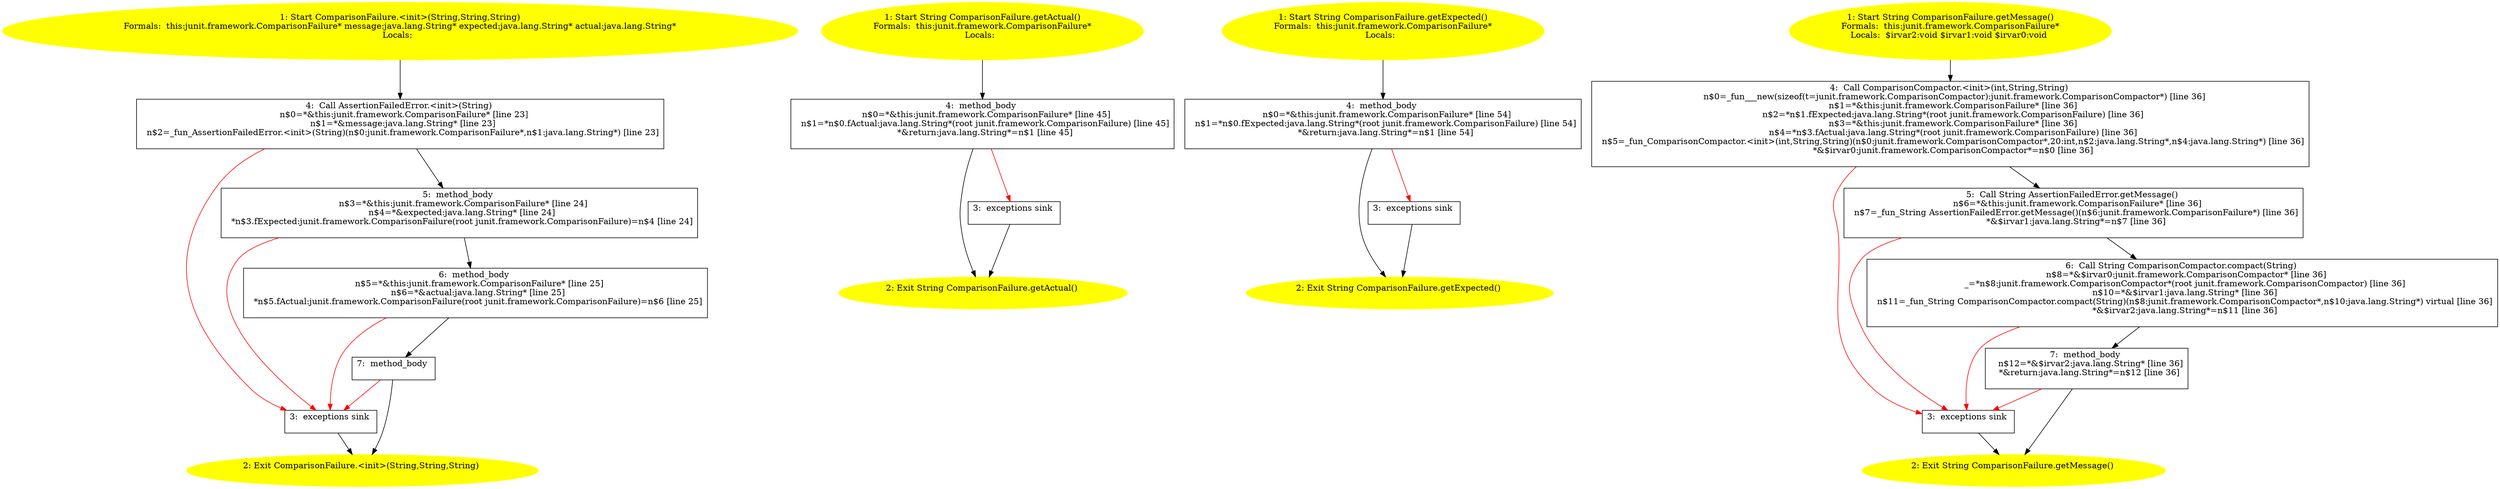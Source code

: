/* @generated */
digraph cfg {
"junit.framework.ComparisonFailure.<init>(java.lang.String,java.lang.String,java.lang.String).d1cfa87d0fedd2f5cf2ef83e70ba8825_1" [label="1: Start ComparisonFailure.<init>(String,String,String)\nFormals:  this:junit.framework.ComparisonFailure* message:java.lang.String* expected:java.lang.String* actual:java.lang.String*\nLocals:  \n  " color=yellow style=filled]
	

	 "junit.framework.ComparisonFailure.<init>(java.lang.String,java.lang.String,java.lang.String).d1cfa87d0fedd2f5cf2ef83e70ba8825_1" -> "junit.framework.ComparisonFailure.<init>(java.lang.String,java.lang.String,java.lang.String).d1cfa87d0fedd2f5cf2ef83e70ba8825_4" ;
"junit.framework.ComparisonFailure.<init>(java.lang.String,java.lang.String,java.lang.String).d1cfa87d0fedd2f5cf2ef83e70ba8825_2" [label="2: Exit ComparisonFailure.<init>(String,String,String) \n  " color=yellow style=filled]
	

"junit.framework.ComparisonFailure.<init>(java.lang.String,java.lang.String,java.lang.String).d1cfa87d0fedd2f5cf2ef83e70ba8825_3" [label="3:  exceptions sink \n  " shape="box"]
	

	 "junit.framework.ComparisonFailure.<init>(java.lang.String,java.lang.String,java.lang.String).d1cfa87d0fedd2f5cf2ef83e70ba8825_3" -> "junit.framework.ComparisonFailure.<init>(java.lang.String,java.lang.String,java.lang.String).d1cfa87d0fedd2f5cf2ef83e70ba8825_2" ;
"junit.framework.ComparisonFailure.<init>(java.lang.String,java.lang.String,java.lang.String).d1cfa87d0fedd2f5cf2ef83e70ba8825_4" [label="4:  Call AssertionFailedError.<init>(String) \n   n$0=*&this:junit.framework.ComparisonFailure* [line 23]\n  n$1=*&message:java.lang.String* [line 23]\n  n$2=_fun_AssertionFailedError.<init>(String)(n$0:junit.framework.ComparisonFailure*,n$1:java.lang.String*) [line 23]\n " shape="box"]
	

	 "junit.framework.ComparisonFailure.<init>(java.lang.String,java.lang.String,java.lang.String).d1cfa87d0fedd2f5cf2ef83e70ba8825_4" -> "junit.framework.ComparisonFailure.<init>(java.lang.String,java.lang.String,java.lang.String).d1cfa87d0fedd2f5cf2ef83e70ba8825_5" ;
	 "junit.framework.ComparisonFailure.<init>(java.lang.String,java.lang.String,java.lang.String).d1cfa87d0fedd2f5cf2ef83e70ba8825_4" -> "junit.framework.ComparisonFailure.<init>(java.lang.String,java.lang.String,java.lang.String).d1cfa87d0fedd2f5cf2ef83e70ba8825_3" [color="red" ];
"junit.framework.ComparisonFailure.<init>(java.lang.String,java.lang.String,java.lang.String).d1cfa87d0fedd2f5cf2ef83e70ba8825_5" [label="5:  method_body \n   n$3=*&this:junit.framework.ComparisonFailure* [line 24]\n  n$4=*&expected:java.lang.String* [line 24]\n  *n$3.fExpected:junit.framework.ComparisonFailure(root junit.framework.ComparisonFailure)=n$4 [line 24]\n " shape="box"]
	

	 "junit.framework.ComparisonFailure.<init>(java.lang.String,java.lang.String,java.lang.String).d1cfa87d0fedd2f5cf2ef83e70ba8825_5" -> "junit.framework.ComparisonFailure.<init>(java.lang.String,java.lang.String,java.lang.String).d1cfa87d0fedd2f5cf2ef83e70ba8825_6" ;
	 "junit.framework.ComparisonFailure.<init>(java.lang.String,java.lang.String,java.lang.String).d1cfa87d0fedd2f5cf2ef83e70ba8825_5" -> "junit.framework.ComparisonFailure.<init>(java.lang.String,java.lang.String,java.lang.String).d1cfa87d0fedd2f5cf2ef83e70ba8825_3" [color="red" ];
"junit.framework.ComparisonFailure.<init>(java.lang.String,java.lang.String,java.lang.String).d1cfa87d0fedd2f5cf2ef83e70ba8825_6" [label="6:  method_body \n   n$5=*&this:junit.framework.ComparisonFailure* [line 25]\n  n$6=*&actual:java.lang.String* [line 25]\n  *n$5.fActual:junit.framework.ComparisonFailure(root junit.framework.ComparisonFailure)=n$6 [line 25]\n " shape="box"]
	

	 "junit.framework.ComparisonFailure.<init>(java.lang.String,java.lang.String,java.lang.String).d1cfa87d0fedd2f5cf2ef83e70ba8825_6" -> "junit.framework.ComparisonFailure.<init>(java.lang.String,java.lang.String,java.lang.String).d1cfa87d0fedd2f5cf2ef83e70ba8825_7" ;
	 "junit.framework.ComparisonFailure.<init>(java.lang.String,java.lang.String,java.lang.String).d1cfa87d0fedd2f5cf2ef83e70ba8825_6" -> "junit.framework.ComparisonFailure.<init>(java.lang.String,java.lang.String,java.lang.String).d1cfa87d0fedd2f5cf2ef83e70ba8825_3" [color="red" ];
"junit.framework.ComparisonFailure.<init>(java.lang.String,java.lang.String,java.lang.String).d1cfa87d0fedd2f5cf2ef83e70ba8825_7" [label="7:  method_body \n  " shape="box"]
	

	 "junit.framework.ComparisonFailure.<init>(java.lang.String,java.lang.String,java.lang.String).d1cfa87d0fedd2f5cf2ef83e70ba8825_7" -> "junit.framework.ComparisonFailure.<init>(java.lang.String,java.lang.String,java.lang.String).d1cfa87d0fedd2f5cf2ef83e70ba8825_2" ;
	 "junit.framework.ComparisonFailure.<init>(java.lang.String,java.lang.String,java.lang.String).d1cfa87d0fedd2f5cf2ef83e70ba8825_7" -> "junit.framework.ComparisonFailure.<init>(java.lang.String,java.lang.String,java.lang.String).d1cfa87d0fedd2f5cf2ef83e70ba8825_3" [color="red" ];
"junit.framework.ComparisonFailure.getActual():java.lang.String.4f8304a8cb02fe474ec6d1ce03bfe460_1" [label="1: Start String ComparisonFailure.getActual()\nFormals:  this:junit.framework.ComparisonFailure*\nLocals:  \n  " color=yellow style=filled]
	

	 "junit.framework.ComparisonFailure.getActual():java.lang.String.4f8304a8cb02fe474ec6d1ce03bfe460_1" -> "junit.framework.ComparisonFailure.getActual():java.lang.String.4f8304a8cb02fe474ec6d1ce03bfe460_4" ;
"junit.framework.ComparisonFailure.getActual():java.lang.String.4f8304a8cb02fe474ec6d1ce03bfe460_2" [label="2: Exit String ComparisonFailure.getActual() \n  " color=yellow style=filled]
	

"junit.framework.ComparisonFailure.getActual():java.lang.String.4f8304a8cb02fe474ec6d1ce03bfe460_3" [label="3:  exceptions sink \n  " shape="box"]
	

	 "junit.framework.ComparisonFailure.getActual():java.lang.String.4f8304a8cb02fe474ec6d1ce03bfe460_3" -> "junit.framework.ComparisonFailure.getActual():java.lang.String.4f8304a8cb02fe474ec6d1ce03bfe460_2" ;
"junit.framework.ComparisonFailure.getActual():java.lang.String.4f8304a8cb02fe474ec6d1ce03bfe460_4" [label="4:  method_body \n   n$0=*&this:junit.framework.ComparisonFailure* [line 45]\n  n$1=*n$0.fActual:java.lang.String*(root junit.framework.ComparisonFailure) [line 45]\n  *&return:java.lang.String*=n$1 [line 45]\n " shape="box"]
	

	 "junit.framework.ComparisonFailure.getActual():java.lang.String.4f8304a8cb02fe474ec6d1ce03bfe460_4" -> "junit.framework.ComparisonFailure.getActual():java.lang.String.4f8304a8cb02fe474ec6d1ce03bfe460_2" ;
	 "junit.framework.ComparisonFailure.getActual():java.lang.String.4f8304a8cb02fe474ec6d1ce03bfe460_4" -> "junit.framework.ComparisonFailure.getActual():java.lang.String.4f8304a8cb02fe474ec6d1ce03bfe460_3" [color="red" ];
"junit.framework.ComparisonFailure.getExpected():java.lang.String.6bca0fd58e67323da99b5a20b71a5731_1" [label="1: Start String ComparisonFailure.getExpected()\nFormals:  this:junit.framework.ComparisonFailure*\nLocals:  \n  " color=yellow style=filled]
	

	 "junit.framework.ComparisonFailure.getExpected():java.lang.String.6bca0fd58e67323da99b5a20b71a5731_1" -> "junit.framework.ComparisonFailure.getExpected():java.lang.String.6bca0fd58e67323da99b5a20b71a5731_4" ;
"junit.framework.ComparisonFailure.getExpected():java.lang.String.6bca0fd58e67323da99b5a20b71a5731_2" [label="2: Exit String ComparisonFailure.getExpected() \n  " color=yellow style=filled]
	

"junit.framework.ComparisonFailure.getExpected():java.lang.String.6bca0fd58e67323da99b5a20b71a5731_3" [label="3:  exceptions sink \n  " shape="box"]
	

	 "junit.framework.ComparisonFailure.getExpected():java.lang.String.6bca0fd58e67323da99b5a20b71a5731_3" -> "junit.framework.ComparisonFailure.getExpected():java.lang.String.6bca0fd58e67323da99b5a20b71a5731_2" ;
"junit.framework.ComparisonFailure.getExpected():java.lang.String.6bca0fd58e67323da99b5a20b71a5731_4" [label="4:  method_body \n   n$0=*&this:junit.framework.ComparisonFailure* [line 54]\n  n$1=*n$0.fExpected:java.lang.String*(root junit.framework.ComparisonFailure) [line 54]\n  *&return:java.lang.String*=n$1 [line 54]\n " shape="box"]
	

	 "junit.framework.ComparisonFailure.getExpected():java.lang.String.6bca0fd58e67323da99b5a20b71a5731_4" -> "junit.framework.ComparisonFailure.getExpected():java.lang.String.6bca0fd58e67323da99b5a20b71a5731_2" ;
	 "junit.framework.ComparisonFailure.getExpected():java.lang.String.6bca0fd58e67323da99b5a20b71a5731_4" -> "junit.framework.ComparisonFailure.getExpected():java.lang.String.6bca0fd58e67323da99b5a20b71a5731_3" [color="red" ];
"junit.framework.ComparisonFailure.getMessage():java.lang.String.45e52cac7a7f07fbc82681784f48e8f9_1" [label="1: Start String ComparisonFailure.getMessage()\nFormals:  this:junit.framework.ComparisonFailure*\nLocals:  $irvar2:void $irvar1:void $irvar0:void \n  " color=yellow style=filled]
	

	 "junit.framework.ComparisonFailure.getMessage():java.lang.String.45e52cac7a7f07fbc82681784f48e8f9_1" -> "junit.framework.ComparisonFailure.getMessage():java.lang.String.45e52cac7a7f07fbc82681784f48e8f9_4" ;
"junit.framework.ComparisonFailure.getMessage():java.lang.String.45e52cac7a7f07fbc82681784f48e8f9_2" [label="2: Exit String ComparisonFailure.getMessage() \n  " color=yellow style=filled]
	

"junit.framework.ComparisonFailure.getMessage():java.lang.String.45e52cac7a7f07fbc82681784f48e8f9_3" [label="3:  exceptions sink \n  " shape="box"]
	

	 "junit.framework.ComparisonFailure.getMessage():java.lang.String.45e52cac7a7f07fbc82681784f48e8f9_3" -> "junit.framework.ComparisonFailure.getMessage():java.lang.String.45e52cac7a7f07fbc82681784f48e8f9_2" ;
"junit.framework.ComparisonFailure.getMessage():java.lang.String.45e52cac7a7f07fbc82681784f48e8f9_4" [label="4:  Call ComparisonCompactor.<init>(int,String,String) \n   n$0=_fun___new(sizeof(t=junit.framework.ComparisonCompactor):junit.framework.ComparisonCompactor*) [line 36]\n  n$1=*&this:junit.framework.ComparisonFailure* [line 36]\n  n$2=*n$1.fExpected:java.lang.String*(root junit.framework.ComparisonFailure) [line 36]\n  n$3=*&this:junit.framework.ComparisonFailure* [line 36]\n  n$4=*n$3.fActual:java.lang.String*(root junit.framework.ComparisonFailure) [line 36]\n  n$5=_fun_ComparisonCompactor.<init>(int,String,String)(n$0:junit.framework.ComparisonCompactor*,20:int,n$2:java.lang.String*,n$4:java.lang.String*) [line 36]\n  *&$irvar0:junit.framework.ComparisonCompactor*=n$0 [line 36]\n " shape="box"]
	

	 "junit.framework.ComparisonFailure.getMessage():java.lang.String.45e52cac7a7f07fbc82681784f48e8f9_4" -> "junit.framework.ComparisonFailure.getMessage():java.lang.String.45e52cac7a7f07fbc82681784f48e8f9_5" ;
	 "junit.framework.ComparisonFailure.getMessage():java.lang.String.45e52cac7a7f07fbc82681784f48e8f9_4" -> "junit.framework.ComparisonFailure.getMessage():java.lang.String.45e52cac7a7f07fbc82681784f48e8f9_3" [color="red" ];
"junit.framework.ComparisonFailure.getMessage():java.lang.String.45e52cac7a7f07fbc82681784f48e8f9_5" [label="5:  Call String AssertionFailedError.getMessage() \n   n$6=*&this:junit.framework.ComparisonFailure* [line 36]\n  n$7=_fun_String AssertionFailedError.getMessage()(n$6:junit.framework.ComparisonFailure*) [line 36]\n  *&$irvar1:java.lang.String*=n$7 [line 36]\n " shape="box"]
	

	 "junit.framework.ComparisonFailure.getMessage():java.lang.String.45e52cac7a7f07fbc82681784f48e8f9_5" -> "junit.framework.ComparisonFailure.getMessage():java.lang.String.45e52cac7a7f07fbc82681784f48e8f9_6" ;
	 "junit.framework.ComparisonFailure.getMessage():java.lang.String.45e52cac7a7f07fbc82681784f48e8f9_5" -> "junit.framework.ComparisonFailure.getMessage():java.lang.String.45e52cac7a7f07fbc82681784f48e8f9_3" [color="red" ];
"junit.framework.ComparisonFailure.getMessage():java.lang.String.45e52cac7a7f07fbc82681784f48e8f9_6" [label="6:  Call String ComparisonCompactor.compact(String) \n   n$8=*&$irvar0:junit.framework.ComparisonCompactor* [line 36]\n  _=*n$8:junit.framework.ComparisonCompactor*(root junit.framework.ComparisonCompactor) [line 36]\n  n$10=*&$irvar1:java.lang.String* [line 36]\n  n$11=_fun_String ComparisonCompactor.compact(String)(n$8:junit.framework.ComparisonCompactor*,n$10:java.lang.String*) virtual [line 36]\n  *&$irvar2:java.lang.String*=n$11 [line 36]\n " shape="box"]
	

	 "junit.framework.ComparisonFailure.getMessage():java.lang.String.45e52cac7a7f07fbc82681784f48e8f9_6" -> "junit.framework.ComparisonFailure.getMessage():java.lang.String.45e52cac7a7f07fbc82681784f48e8f9_7" ;
	 "junit.framework.ComparisonFailure.getMessage():java.lang.String.45e52cac7a7f07fbc82681784f48e8f9_6" -> "junit.framework.ComparisonFailure.getMessage():java.lang.String.45e52cac7a7f07fbc82681784f48e8f9_3" [color="red" ];
"junit.framework.ComparisonFailure.getMessage():java.lang.String.45e52cac7a7f07fbc82681784f48e8f9_7" [label="7:  method_body \n   n$12=*&$irvar2:java.lang.String* [line 36]\n  *&return:java.lang.String*=n$12 [line 36]\n " shape="box"]
	

	 "junit.framework.ComparisonFailure.getMessage():java.lang.String.45e52cac7a7f07fbc82681784f48e8f9_7" -> "junit.framework.ComparisonFailure.getMessage():java.lang.String.45e52cac7a7f07fbc82681784f48e8f9_2" ;
	 "junit.framework.ComparisonFailure.getMessage():java.lang.String.45e52cac7a7f07fbc82681784f48e8f9_7" -> "junit.framework.ComparisonFailure.getMessage():java.lang.String.45e52cac7a7f07fbc82681784f48e8f9_3" [color="red" ];
}
